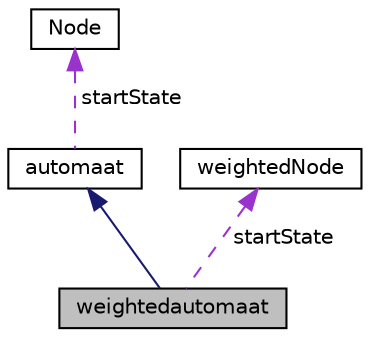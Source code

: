 digraph "weightedautomaat"
{
 // LATEX_PDF_SIZE
  edge [fontname="Helvetica",fontsize="10",labelfontname="Helvetica",labelfontsize="10"];
  node [fontname="Helvetica",fontsize="10",shape=record];
  Node1 [label="weightedautomaat",height=0.2,width=0.4,color="black", fillcolor="grey75", style="filled", fontcolor="black",tooltip=" "];
  Node2 -> Node1 [dir="back",color="midnightblue",fontsize="10",style="solid",fontname="Helvetica"];
  Node2 [label="automaat",height=0.2,width=0.4,color="black", fillcolor="white", style="filled",URL="$classautomaat.html",tooltip=" "];
  Node3 -> Node2 [dir="back",color="darkorchid3",fontsize="10",style="dashed",label=" startState" ,fontname="Helvetica"];
  Node3 [label="Node",height=0.2,width=0.4,color="black", fillcolor="white", style="filled",URL="$classNode.html",tooltip=" "];
  Node4 -> Node1 [dir="back",color="darkorchid3",fontsize="10",style="dashed",label=" startState" ,fontname="Helvetica"];
  Node4 [label="weightedNode",height=0.2,width=0.4,color="black", fillcolor="white", style="filled",URL="$classweightedNode.html",tooltip=" "];
}
